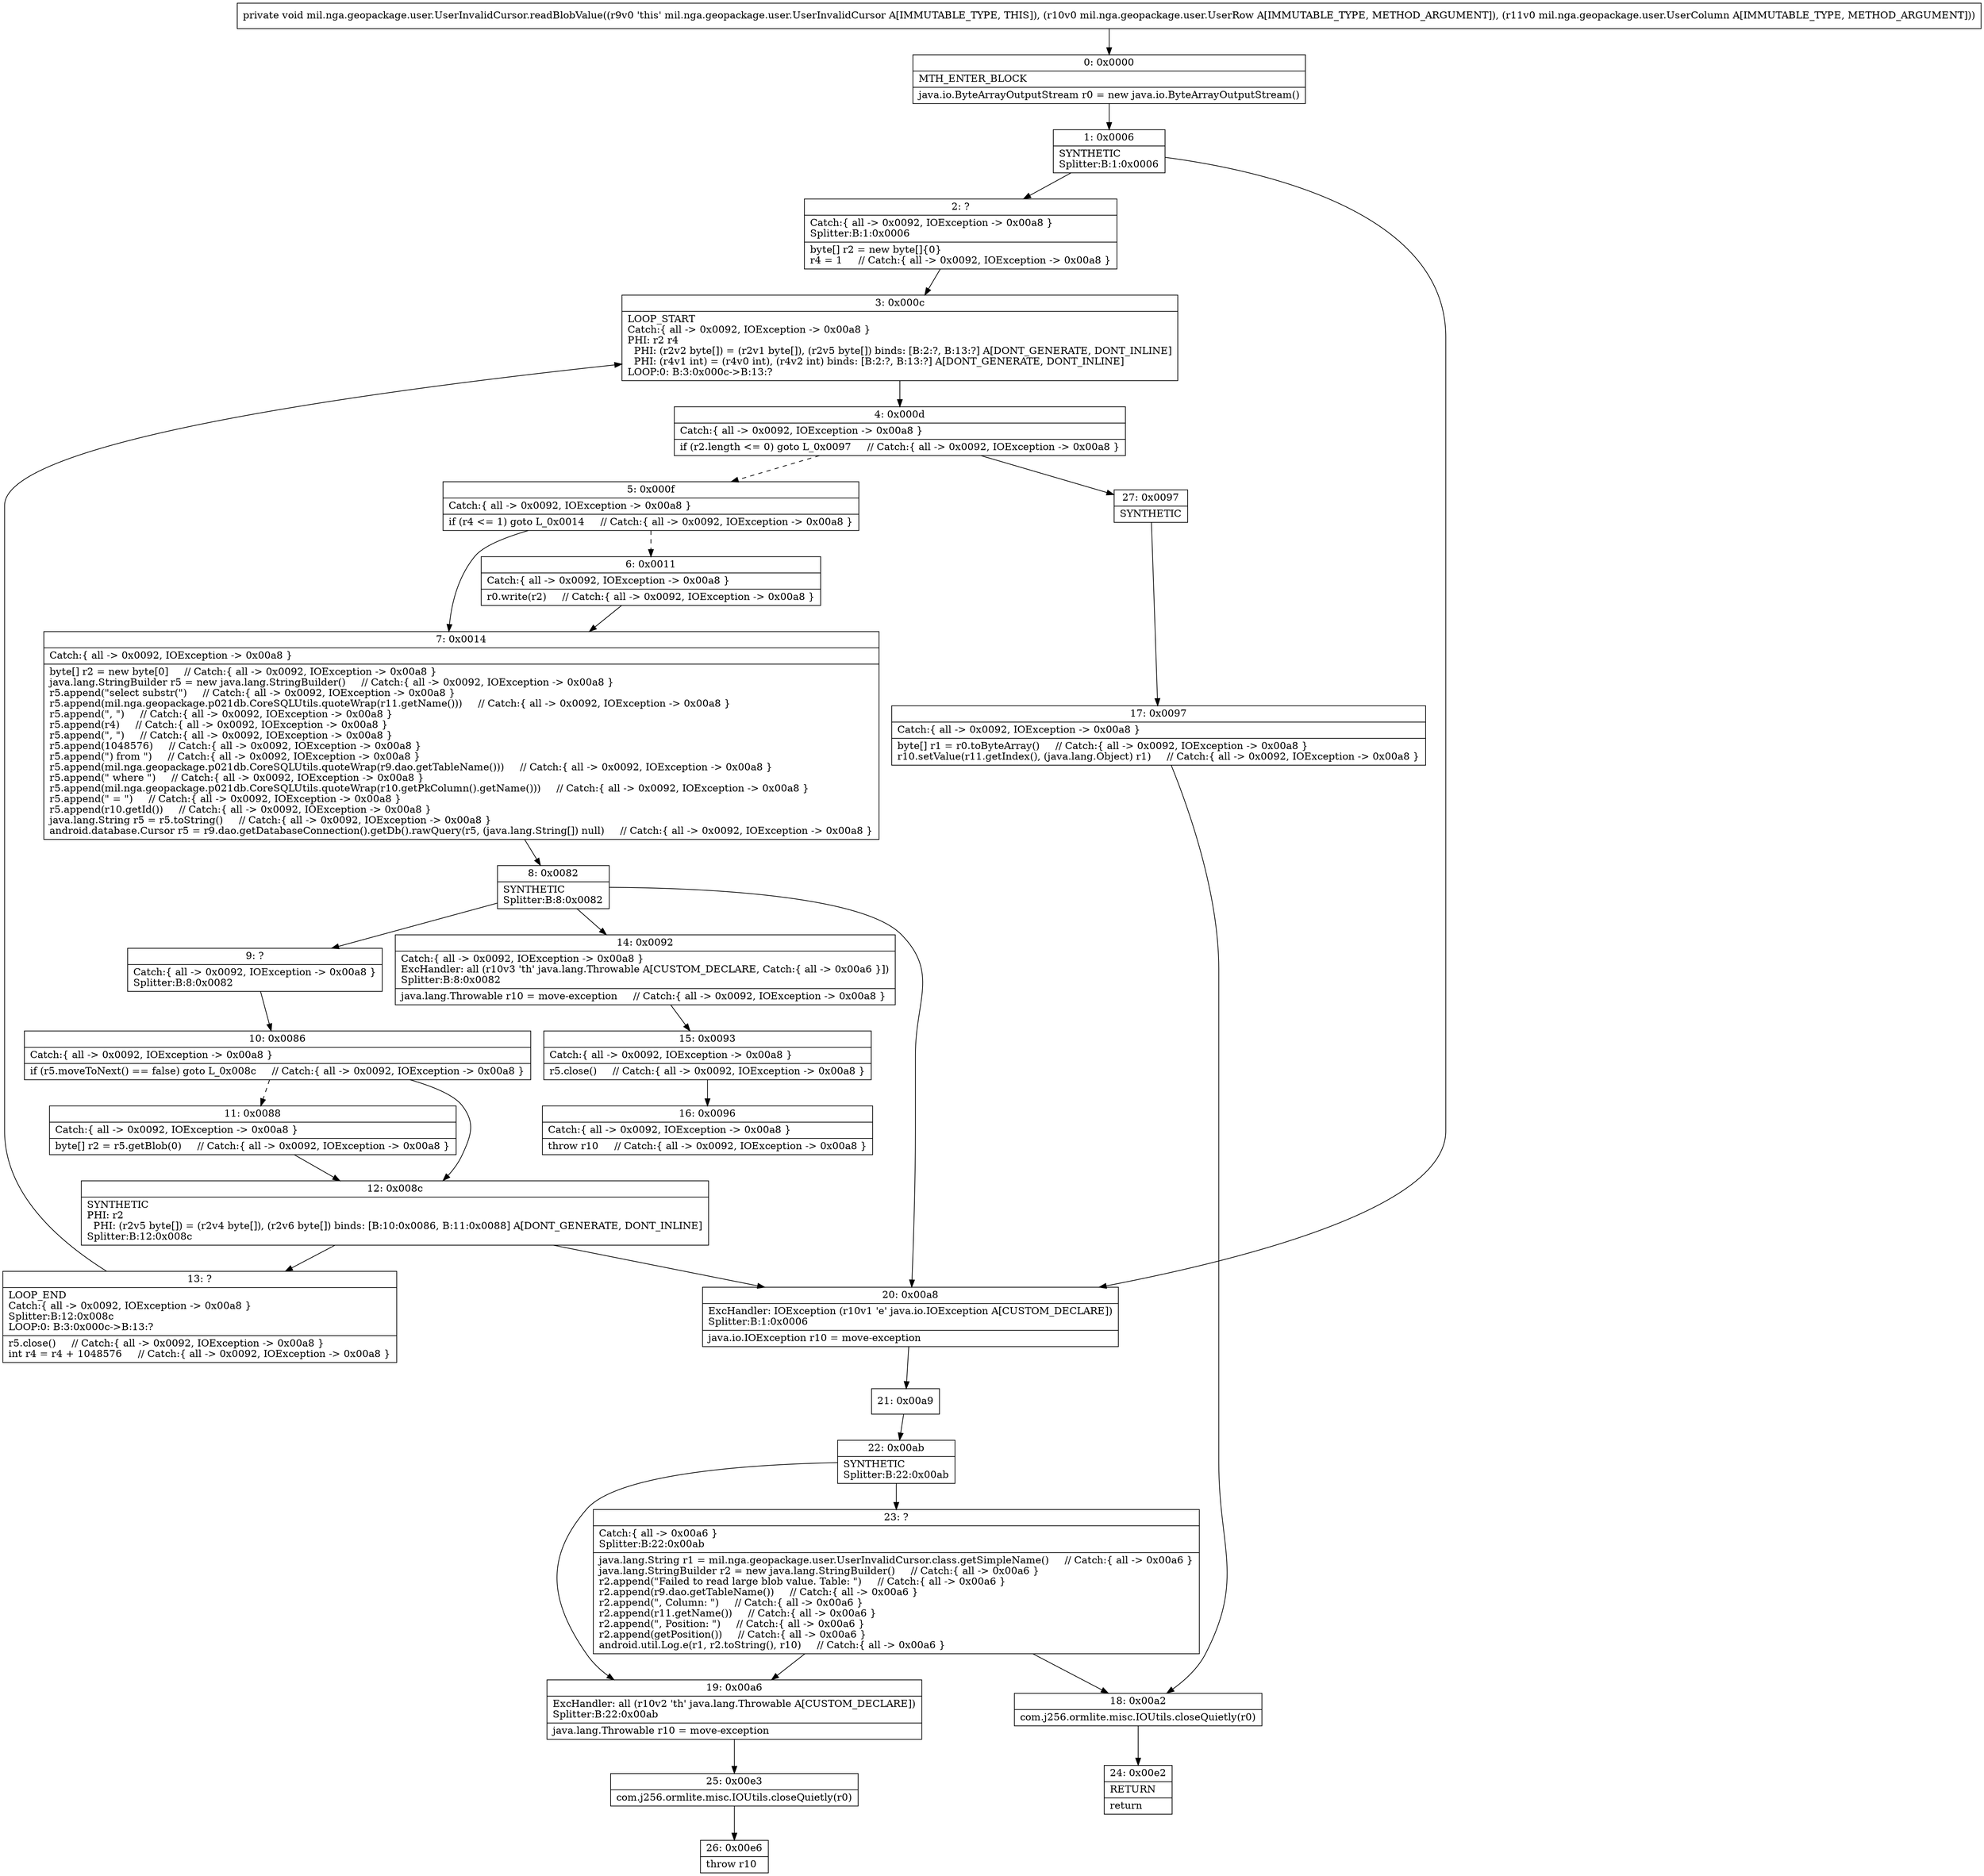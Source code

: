 digraph "CFG formil.nga.geopackage.user.UserInvalidCursor.readBlobValue(Lmil\/nga\/geopackage\/user\/UserRow;Lmil\/nga\/geopackage\/user\/UserColumn;)V" {
Node_0 [shape=record,label="{0\:\ 0x0000|MTH_ENTER_BLOCK\l|java.io.ByteArrayOutputStream r0 = new java.io.ByteArrayOutputStream()\l}"];
Node_1 [shape=record,label="{1\:\ 0x0006|SYNTHETIC\lSplitter:B:1:0x0006\l}"];
Node_2 [shape=record,label="{2\:\ ?|Catch:\{ all \-\> 0x0092, IOException \-\> 0x00a8 \}\lSplitter:B:1:0x0006\l|byte[] r2 = new byte[]\{0\}\lr4 = 1     \/\/ Catch:\{ all \-\> 0x0092, IOException \-\> 0x00a8 \}\l}"];
Node_3 [shape=record,label="{3\:\ 0x000c|LOOP_START\lCatch:\{ all \-\> 0x0092, IOException \-\> 0x00a8 \}\lPHI: r2 r4 \l  PHI: (r2v2 byte[]) = (r2v1 byte[]), (r2v5 byte[]) binds: [B:2:?, B:13:?] A[DONT_GENERATE, DONT_INLINE]\l  PHI: (r4v1 int) = (r4v0 int), (r4v2 int) binds: [B:2:?, B:13:?] A[DONT_GENERATE, DONT_INLINE]\lLOOP:0: B:3:0x000c\-\>B:13:?\l}"];
Node_4 [shape=record,label="{4\:\ 0x000d|Catch:\{ all \-\> 0x0092, IOException \-\> 0x00a8 \}\l|if (r2.length \<= 0) goto L_0x0097     \/\/ Catch:\{ all \-\> 0x0092, IOException \-\> 0x00a8 \}\l}"];
Node_5 [shape=record,label="{5\:\ 0x000f|Catch:\{ all \-\> 0x0092, IOException \-\> 0x00a8 \}\l|if (r4 \<= 1) goto L_0x0014     \/\/ Catch:\{ all \-\> 0x0092, IOException \-\> 0x00a8 \}\l}"];
Node_6 [shape=record,label="{6\:\ 0x0011|Catch:\{ all \-\> 0x0092, IOException \-\> 0x00a8 \}\l|r0.write(r2)     \/\/ Catch:\{ all \-\> 0x0092, IOException \-\> 0x00a8 \}\l}"];
Node_7 [shape=record,label="{7\:\ 0x0014|Catch:\{ all \-\> 0x0092, IOException \-\> 0x00a8 \}\l|byte[] r2 = new byte[0]     \/\/ Catch:\{ all \-\> 0x0092, IOException \-\> 0x00a8 \}\ljava.lang.StringBuilder r5 = new java.lang.StringBuilder()     \/\/ Catch:\{ all \-\> 0x0092, IOException \-\> 0x00a8 \}\lr5.append(\"select substr(\")     \/\/ Catch:\{ all \-\> 0x0092, IOException \-\> 0x00a8 \}\lr5.append(mil.nga.geopackage.p021db.CoreSQLUtils.quoteWrap(r11.getName()))     \/\/ Catch:\{ all \-\> 0x0092, IOException \-\> 0x00a8 \}\lr5.append(\", \")     \/\/ Catch:\{ all \-\> 0x0092, IOException \-\> 0x00a8 \}\lr5.append(r4)     \/\/ Catch:\{ all \-\> 0x0092, IOException \-\> 0x00a8 \}\lr5.append(\", \")     \/\/ Catch:\{ all \-\> 0x0092, IOException \-\> 0x00a8 \}\lr5.append(1048576)     \/\/ Catch:\{ all \-\> 0x0092, IOException \-\> 0x00a8 \}\lr5.append(\") from \")     \/\/ Catch:\{ all \-\> 0x0092, IOException \-\> 0x00a8 \}\lr5.append(mil.nga.geopackage.p021db.CoreSQLUtils.quoteWrap(r9.dao.getTableName()))     \/\/ Catch:\{ all \-\> 0x0092, IOException \-\> 0x00a8 \}\lr5.append(\" where \")     \/\/ Catch:\{ all \-\> 0x0092, IOException \-\> 0x00a8 \}\lr5.append(mil.nga.geopackage.p021db.CoreSQLUtils.quoteWrap(r10.getPkColumn().getName()))     \/\/ Catch:\{ all \-\> 0x0092, IOException \-\> 0x00a8 \}\lr5.append(\" = \")     \/\/ Catch:\{ all \-\> 0x0092, IOException \-\> 0x00a8 \}\lr5.append(r10.getId())     \/\/ Catch:\{ all \-\> 0x0092, IOException \-\> 0x00a8 \}\ljava.lang.String r5 = r5.toString()     \/\/ Catch:\{ all \-\> 0x0092, IOException \-\> 0x00a8 \}\landroid.database.Cursor r5 = r9.dao.getDatabaseConnection().getDb().rawQuery(r5, (java.lang.String[]) null)     \/\/ Catch:\{ all \-\> 0x0092, IOException \-\> 0x00a8 \}\l}"];
Node_8 [shape=record,label="{8\:\ 0x0082|SYNTHETIC\lSplitter:B:8:0x0082\l}"];
Node_9 [shape=record,label="{9\:\ ?|Catch:\{ all \-\> 0x0092, IOException \-\> 0x00a8 \}\lSplitter:B:8:0x0082\l}"];
Node_10 [shape=record,label="{10\:\ 0x0086|Catch:\{ all \-\> 0x0092, IOException \-\> 0x00a8 \}\l|if (r5.moveToNext() == false) goto L_0x008c     \/\/ Catch:\{ all \-\> 0x0092, IOException \-\> 0x00a8 \}\l}"];
Node_11 [shape=record,label="{11\:\ 0x0088|Catch:\{ all \-\> 0x0092, IOException \-\> 0x00a8 \}\l|byte[] r2 = r5.getBlob(0)     \/\/ Catch:\{ all \-\> 0x0092, IOException \-\> 0x00a8 \}\l}"];
Node_12 [shape=record,label="{12\:\ 0x008c|SYNTHETIC\lPHI: r2 \l  PHI: (r2v5 byte[]) = (r2v4 byte[]), (r2v6 byte[]) binds: [B:10:0x0086, B:11:0x0088] A[DONT_GENERATE, DONT_INLINE]\lSplitter:B:12:0x008c\l}"];
Node_13 [shape=record,label="{13\:\ ?|LOOP_END\lCatch:\{ all \-\> 0x0092, IOException \-\> 0x00a8 \}\lSplitter:B:12:0x008c\lLOOP:0: B:3:0x000c\-\>B:13:?\l|r5.close()     \/\/ Catch:\{ all \-\> 0x0092, IOException \-\> 0x00a8 \}\lint r4 = r4 + 1048576     \/\/ Catch:\{ all \-\> 0x0092, IOException \-\> 0x00a8 \}\l}"];
Node_14 [shape=record,label="{14\:\ 0x0092|Catch:\{ all \-\> 0x0092, IOException \-\> 0x00a8 \}\lExcHandler: all (r10v3 'th' java.lang.Throwable A[CUSTOM_DECLARE, Catch:\{ all \-\> 0x00a6 \}])\lSplitter:B:8:0x0082\l|java.lang.Throwable r10 = move\-exception     \/\/ Catch:\{ all \-\> 0x0092, IOException \-\> 0x00a8 \}\l}"];
Node_15 [shape=record,label="{15\:\ 0x0093|Catch:\{ all \-\> 0x0092, IOException \-\> 0x00a8 \}\l|r5.close()     \/\/ Catch:\{ all \-\> 0x0092, IOException \-\> 0x00a8 \}\l}"];
Node_16 [shape=record,label="{16\:\ 0x0096|Catch:\{ all \-\> 0x0092, IOException \-\> 0x00a8 \}\l|throw r10     \/\/ Catch:\{ all \-\> 0x0092, IOException \-\> 0x00a8 \}\l}"];
Node_17 [shape=record,label="{17\:\ 0x0097|Catch:\{ all \-\> 0x0092, IOException \-\> 0x00a8 \}\l|byte[] r1 = r0.toByteArray()     \/\/ Catch:\{ all \-\> 0x0092, IOException \-\> 0x00a8 \}\lr10.setValue(r11.getIndex(), (java.lang.Object) r1)     \/\/ Catch:\{ all \-\> 0x0092, IOException \-\> 0x00a8 \}\l}"];
Node_18 [shape=record,label="{18\:\ 0x00a2|com.j256.ormlite.misc.IOUtils.closeQuietly(r0)\l}"];
Node_19 [shape=record,label="{19\:\ 0x00a6|ExcHandler: all (r10v2 'th' java.lang.Throwable A[CUSTOM_DECLARE])\lSplitter:B:22:0x00ab\l|java.lang.Throwable r10 = move\-exception\l}"];
Node_20 [shape=record,label="{20\:\ 0x00a8|ExcHandler: IOException (r10v1 'e' java.io.IOException A[CUSTOM_DECLARE])\lSplitter:B:1:0x0006\l|java.io.IOException r10 = move\-exception\l}"];
Node_21 [shape=record,label="{21\:\ 0x00a9}"];
Node_22 [shape=record,label="{22\:\ 0x00ab|SYNTHETIC\lSplitter:B:22:0x00ab\l}"];
Node_23 [shape=record,label="{23\:\ ?|Catch:\{ all \-\> 0x00a6 \}\lSplitter:B:22:0x00ab\l|java.lang.String r1 = mil.nga.geopackage.user.UserInvalidCursor.class.getSimpleName()     \/\/ Catch:\{ all \-\> 0x00a6 \}\ljava.lang.StringBuilder r2 = new java.lang.StringBuilder()     \/\/ Catch:\{ all \-\> 0x00a6 \}\lr2.append(\"Failed to read large blob value. Table: \")     \/\/ Catch:\{ all \-\> 0x00a6 \}\lr2.append(r9.dao.getTableName())     \/\/ Catch:\{ all \-\> 0x00a6 \}\lr2.append(\", Column: \")     \/\/ Catch:\{ all \-\> 0x00a6 \}\lr2.append(r11.getName())     \/\/ Catch:\{ all \-\> 0x00a6 \}\lr2.append(\", Position: \")     \/\/ Catch:\{ all \-\> 0x00a6 \}\lr2.append(getPosition())     \/\/ Catch:\{ all \-\> 0x00a6 \}\landroid.util.Log.e(r1, r2.toString(), r10)     \/\/ Catch:\{ all \-\> 0x00a6 \}\l}"];
Node_24 [shape=record,label="{24\:\ 0x00e2|RETURN\l|return\l}"];
Node_25 [shape=record,label="{25\:\ 0x00e3|com.j256.ormlite.misc.IOUtils.closeQuietly(r0)\l}"];
Node_26 [shape=record,label="{26\:\ 0x00e6|throw r10\l}"];
Node_27 [shape=record,label="{27\:\ 0x0097|SYNTHETIC\l}"];
MethodNode[shape=record,label="{private void mil.nga.geopackage.user.UserInvalidCursor.readBlobValue((r9v0 'this' mil.nga.geopackage.user.UserInvalidCursor A[IMMUTABLE_TYPE, THIS]), (r10v0 mil.nga.geopackage.user.UserRow A[IMMUTABLE_TYPE, METHOD_ARGUMENT]), (r11v0 mil.nga.geopackage.user.UserColumn A[IMMUTABLE_TYPE, METHOD_ARGUMENT])) }"];
MethodNode -> Node_0;
Node_0 -> Node_1;
Node_1 -> Node_2;
Node_1 -> Node_20;
Node_2 -> Node_3;
Node_3 -> Node_4;
Node_4 -> Node_5[style=dashed];
Node_4 -> Node_27;
Node_5 -> Node_6[style=dashed];
Node_5 -> Node_7;
Node_6 -> Node_7;
Node_7 -> Node_8;
Node_8 -> Node_9;
Node_8 -> Node_14;
Node_8 -> Node_20;
Node_9 -> Node_10;
Node_10 -> Node_11[style=dashed];
Node_10 -> Node_12;
Node_11 -> Node_12;
Node_12 -> Node_13;
Node_12 -> Node_20;
Node_13 -> Node_3;
Node_14 -> Node_15;
Node_15 -> Node_16;
Node_17 -> Node_18;
Node_18 -> Node_24;
Node_19 -> Node_25;
Node_20 -> Node_21;
Node_21 -> Node_22;
Node_22 -> Node_23;
Node_22 -> Node_19;
Node_23 -> Node_19;
Node_23 -> Node_18;
Node_25 -> Node_26;
Node_27 -> Node_17;
}

